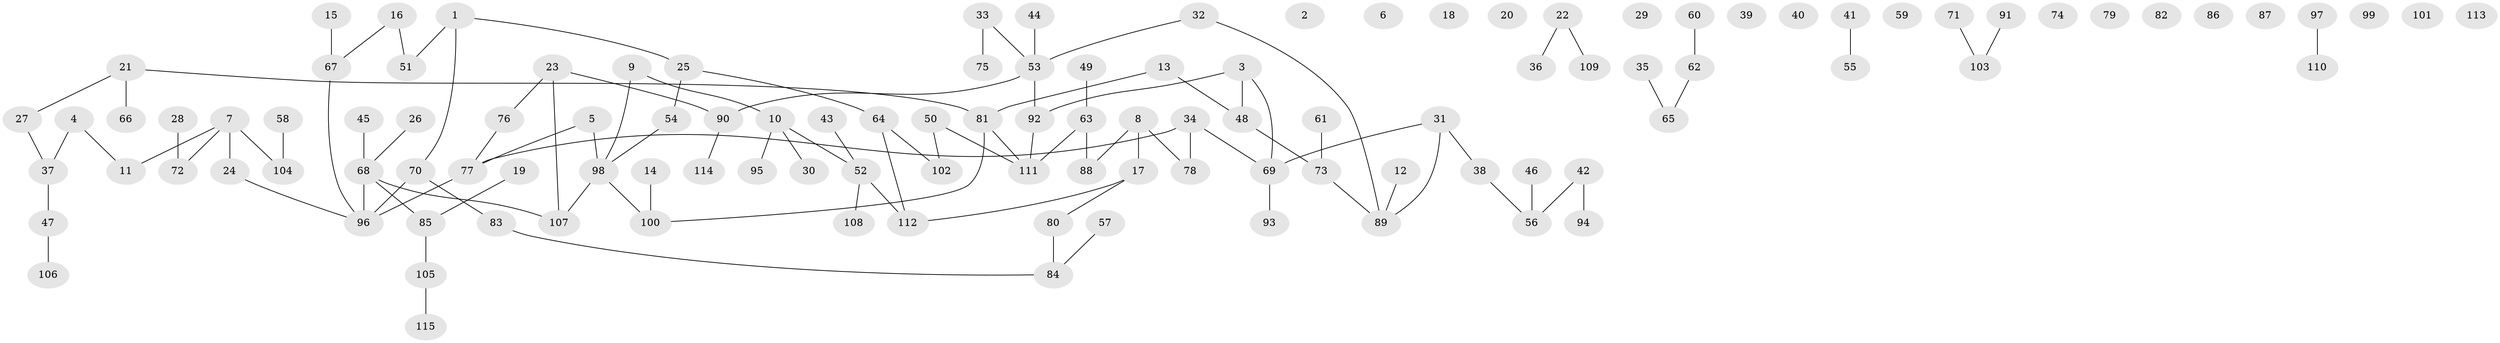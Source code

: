 // coarse degree distribution, {2: 0.20512820512820512, 4: 0.1794871794871795, 3: 0.20512820512820512, 1: 0.3333333333333333, 7: 0.02564102564102564, 6: 0.05128205128205128}
// Generated by graph-tools (version 1.1) at 2025/35/03/04/25 23:35:51]
// undirected, 115 vertices, 108 edges
graph export_dot {
  node [color=gray90,style=filled];
  1;
  2;
  3;
  4;
  5;
  6;
  7;
  8;
  9;
  10;
  11;
  12;
  13;
  14;
  15;
  16;
  17;
  18;
  19;
  20;
  21;
  22;
  23;
  24;
  25;
  26;
  27;
  28;
  29;
  30;
  31;
  32;
  33;
  34;
  35;
  36;
  37;
  38;
  39;
  40;
  41;
  42;
  43;
  44;
  45;
  46;
  47;
  48;
  49;
  50;
  51;
  52;
  53;
  54;
  55;
  56;
  57;
  58;
  59;
  60;
  61;
  62;
  63;
  64;
  65;
  66;
  67;
  68;
  69;
  70;
  71;
  72;
  73;
  74;
  75;
  76;
  77;
  78;
  79;
  80;
  81;
  82;
  83;
  84;
  85;
  86;
  87;
  88;
  89;
  90;
  91;
  92;
  93;
  94;
  95;
  96;
  97;
  98;
  99;
  100;
  101;
  102;
  103;
  104;
  105;
  106;
  107;
  108;
  109;
  110;
  111;
  112;
  113;
  114;
  115;
  1 -- 25;
  1 -- 51;
  1 -- 70;
  3 -- 48;
  3 -- 69;
  3 -- 92;
  4 -- 11;
  4 -- 37;
  5 -- 77;
  5 -- 98;
  7 -- 11;
  7 -- 24;
  7 -- 72;
  7 -- 104;
  8 -- 17;
  8 -- 78;
  8 -- 88;
  9 -- 10;
  9 -- 98;
  10 -- 30;
  10 -- 52;
  10 -- 95;
  12 -- 89;
  13 -- 48;
  13 -- 81;
  14 -- 100;
  15 -- 67;
  16 -- 51;
  16 -- 67;
  17 -- 80;
  17 -- 112;
  19 -- 85;
  21 -- 27;
  21 -- 66;
  21 -- 81;
  22 -- 36;
  22 -- 109;
  23 -- 76;
  23 -- 90;
  23 -- 107;
  24 -- 96;
  25 -- 54;
  25 -- 64;
  26 -- 68;
  27 -- 37;
  28 -- 72;
  31 -- 38;
  31 -- 69;
  31 -- 89;
  32 -- 53;
  32 -- 89;
  33 -- 53;
  33 -- 75;
  34 -- 69;
  34 -- 77;
  34 -- 78;
  35 -- 65;
  37 -- 47;
  38 -- 56;
  41 -- 55;
  42 -- 56;
  42 -- 94;
  43 -- 52;
  44 -- 53;
  45 -- 68;
  46 -- 56;
  47 -- 106;
  48 -- 73;
  49 -- 63;
  50 -- 102;
  50 -- 111;
  52 -- 108;
  52 -- 112;
  53 -- 90;
  53 -- 92;
  54 -- 98;
  57 -- 84;
  58 -- 104;
  60 -- 62;
  61 -- 73;
  62 -- 65;
  63 -- 88;
  63 -- 111;
  64 -- 102;
  64 -- 112;
  67 -- 96;
  68 -- 85;
  68 -- 96;
  68 -- 107;
  69 -- 93;
  70 -- 83;
  70 -- 96;
  71 -- 103;
  73 -- 89;
  76 -- 77;
  77 -- 96;
  80 -- 84;
  81 -- 100;
  81 -- 111;
  83 -- 84;
  85 -- 105;
  90 -- 114;
  91 -- 103;
  92 -- 111;
  97 -- 110;
  98 -- 100;
  98 -- 107;
  105 -- 115;
}
